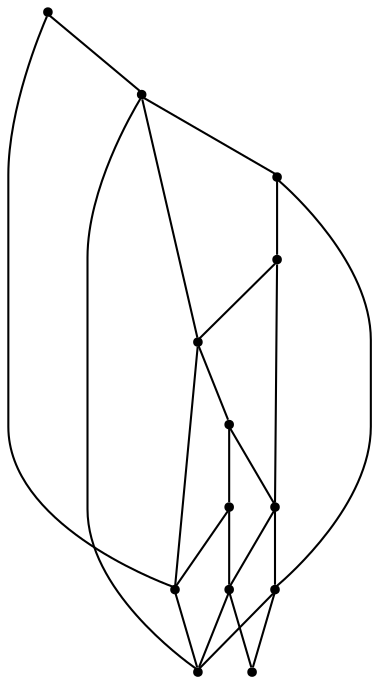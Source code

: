 graph {
  node [shape=point,comment="{\"directed\":false,\"doi\":\"10.1007/978-3-319-03841-4_18\",\"figure\":\"6 (1)\"}"]

  v0 [pos="1285.942678975371,2199.0078565514655"]
  v1 [pos="1094.6547729083823,2006.0201159750068"]
  v2 [pos="1094.263961521693,2392.1749808307095"]
  v3 [pos="1203.4885704775331,2199.0081109062367"]
  v4 [pos="1148.5248697784193,2253.908553553176"]
  v5 [pos="1148.5248697784193,2144.1071595497547"]
  v6 [pos="1093.5894500172597,2199.0081109062367"]
  v7 [pos="1093.5894500172594,2308.8113489817533"]
  v8 [pos="1093.5894500172597,2089.1712344121543"]
  v9 [pos="1038.65717965189,2144.107159549754"]
  v10 [pos="1038.65717965189,2253.908553553176"]
  v11 [pos="901.2757793789972,2199.0078565514655"]
  v12 [pos="983.7258636488812,2199.0081109062367"]

  v0 -- v1 [id="-1",pos="1285.942678975371,2199.0078565514655 1094.6547729083823,2006.0201159750068 1094.6547729083823,2006.0201159750068 1094.6547729083823,2006.0201159750068"]
  v11 -- v1 [id="-2",pos="901.2757793789972,2199.0078565514655 1094.6547729083823,2006.0201159750068 1094.6547729083823,2006.0201159750068 1094.6547729083823,2006.0201159750068"]
  v11 -- v2 [id="-3",pos="901.2757793789972,2199.0078565514655 1094.263961521693,2392.1749808307095 1094.263961521693,2392.1749808307095 1094.263961521693,2392.1749808307095"]
  v0 -- v2 [id="-10",pos="1285.942678975371,2199.0078565514655 1094.263961521693,2392.1749808307095 1094.263961521693,2392.1749808307095 1094.263961521693,2392.1749808307095"]
  v12 -- v11 [id="-20",pos="983.7258636488812,2199.0081109062367 901.2757793789972,2199.0078565514655 901.2757793789972,2199.0078565514655 901.2757793789972,2199.0078565514655"]
  v12 -- v9 [id="-21",pos="983.7258636488812,2199.0081109062367 1038.65717965189,2144.107159549754 1038.65717965189,2144.107159549754 1038.65717965189,2144.107159549754"]
  v3 -- v4 [id="-27",pos="1203.4885704775331,2199.0081109062367 1148.5248697784193,2253.908553553176 1148.5248697784193,2253.908553553176 1148.5248697784193,2253.908553553176"]
  v3 -- v0 [id="-28",pos="1203.4885704775331,2199.0081109062367 1285.942678975371,2199.0078565514655 1285.942678975371,2199.0078565514655 1285.942678975371,2199.0078565514655"]
  v10 -- v12 [id="-38",pos="1038.65717965189,2253.908553553176 983.7258636488812,2199.0081109062367 983.7258636488812,2199.0081109062367 983.7258636488812,2199.0081109062367"]
  v10 -- v7 [id="-39",pos="1038.65717965189,2253.908553553176 1093.5894500172594,2308.8113489817533 1093.5894500172594,2308.8113489817533 1093.5894500172594,2308.8113489817533"]
  v9 -- v1 [id="-40",pos="1038.65717965189,2144.107159549754 1094.6547729083823,2006.0201159750068 1094.6547729083823,2006.0201159750068 1094.6547729083823,2006.0201159750068"]
  v9 -- v6 [id="-41",pos="1038.65717965189,2144.107159549754 1093.5894500172597,2199.0081109062367 1093.5894500172597,2199.0081109062367 1093.5894500172597,2199.0081109062367"]
  v5 -- v1 [id="-51",pos="1148.5248697784193,2144.1071595497547 1094.6547729083823,2006.0201159750068 1094.6547729083823,2006.0201159750068 1094.6547729083823,2006.0201159750068"]
  v5 -- v3 [id="-52",pos="1148.5248697784193,2144.1071595497547 1203.4885704775331,2199.0081109062367 1203.4885704775331,2199.0081109062367 1203.4885704775331,2199.0081109062367"]
  v4 -- v6 [id="-53",pos="1148.5248697784193,2253.908553553176 1093.5894500172597,2199.0081109062367 1093.5894500172597,2199.0081109062367 1093.5894500172597,2199.0081109062367"]
  v4 -- v7 [id="-55",pos="1148.5248697784193,2253.908553553176 1093.5894500172594,2308.8113489817533 1093.5894500172594,2308.8113489817533 1093.5894500172594,2308.8113489817533"]
  v7 -- v11 [id="-95",pos="1093.5894500172594,2308.8113489817533 901.2757793789972,2199.0078565514655 901.2757793789972,2199.0078565514655 901.2757793789972,2199.0078565514655"]
  v7 -- v0 [id="-96",pos="1093.5894500172594,2308.8113489817533 1285.942678975371,2199.0078565514655 1285.942678975371,2199.0078565514655 1285.942678975371,2199.0078565514655"]
  v6 -- v10 [id="-97",pos="1093.5894500172597,2199.0081109062367 1038.65717965189,2253.908553553176 1038.65717965189,2253.908553553176 1038.65717965189,2253.908553553176"]
  v6 -- v5 [id="-98",pos="1093.5894500172597,2199.0081109062367 1148.5248697784193,2144.1071595497547 1148.5248697784193,2144.1071595497547 1148.5248697784193,2144.1071595497547"]
  v8 -- v9 [id="-99",pos="1093.5894500172597,2089.1712344121543 1038.65717965189,2144.107159549754 1038.65717965189,2144.107159549754 1038.65717965189,2144.107159549754"]
  v8 -- v5 [id="-100",pos="1093.5894500172597,2089.1712344121543 1148.5248697784193,2144.1071595497547 1148.5248697784193,2144.1071595497547 1148.5248697784193,2144.1071595497547"]
}